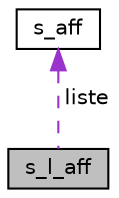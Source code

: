 digraph "s_l_aff"
{
 // LATEX_PDF_SIZE
  edge [fontname="Helvetica",fontsize="10",labelfontname="Helvetica",labelfontsize="10"];
  node [fontname="Helvetica",fontsize="10",shape=record];
  Node1 [label="s_l_aff",height=0.2,width=0.4,color="black", fillcolor="grey75", style="filled", fontcolor="black",tooltip="Structure contenant la liste des textures créées par le programme."];
  Node2 -> Node1 [dir="back",color="darkorchid3",fontsize="10",style="dashed",label=" liste" ,fontname="Helvetica"];
  Node2 [label="s_aff",height=0.2,width=0.4,color="black", fillcolor="white", style="filled",URL="$df/d5b/structs__aff.html",tooltip="Structure qui permet l'affichage d'une texture à l'écran de manière précise."];
}
